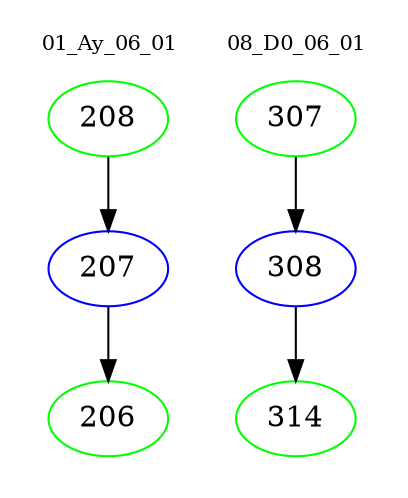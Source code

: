 digraph{
subgraph cluster_0 {
color = white
label = "01_Ay_06_01";
fontsize=10;
T0_208 [label="208", color="green"]
T0_208 -> T0_207 [color="black"]
T0_207 [label="207", color="blue"]
T0_207 -> T0_206 [color="black"]
T0_206 [label="206", color="green"]
}
subgraph cluster_1 {
color = white
label = "08_D0_06_01";
fontsize=10;
T1_307 [label="307", color="green"]
T1_307 -> T1_308 [color="black"]
T1_308 [label="308", color="blue"]
T1_308 -> T1_314 [color="black"]
T1_314 [label="314", color="green"]
}
}
